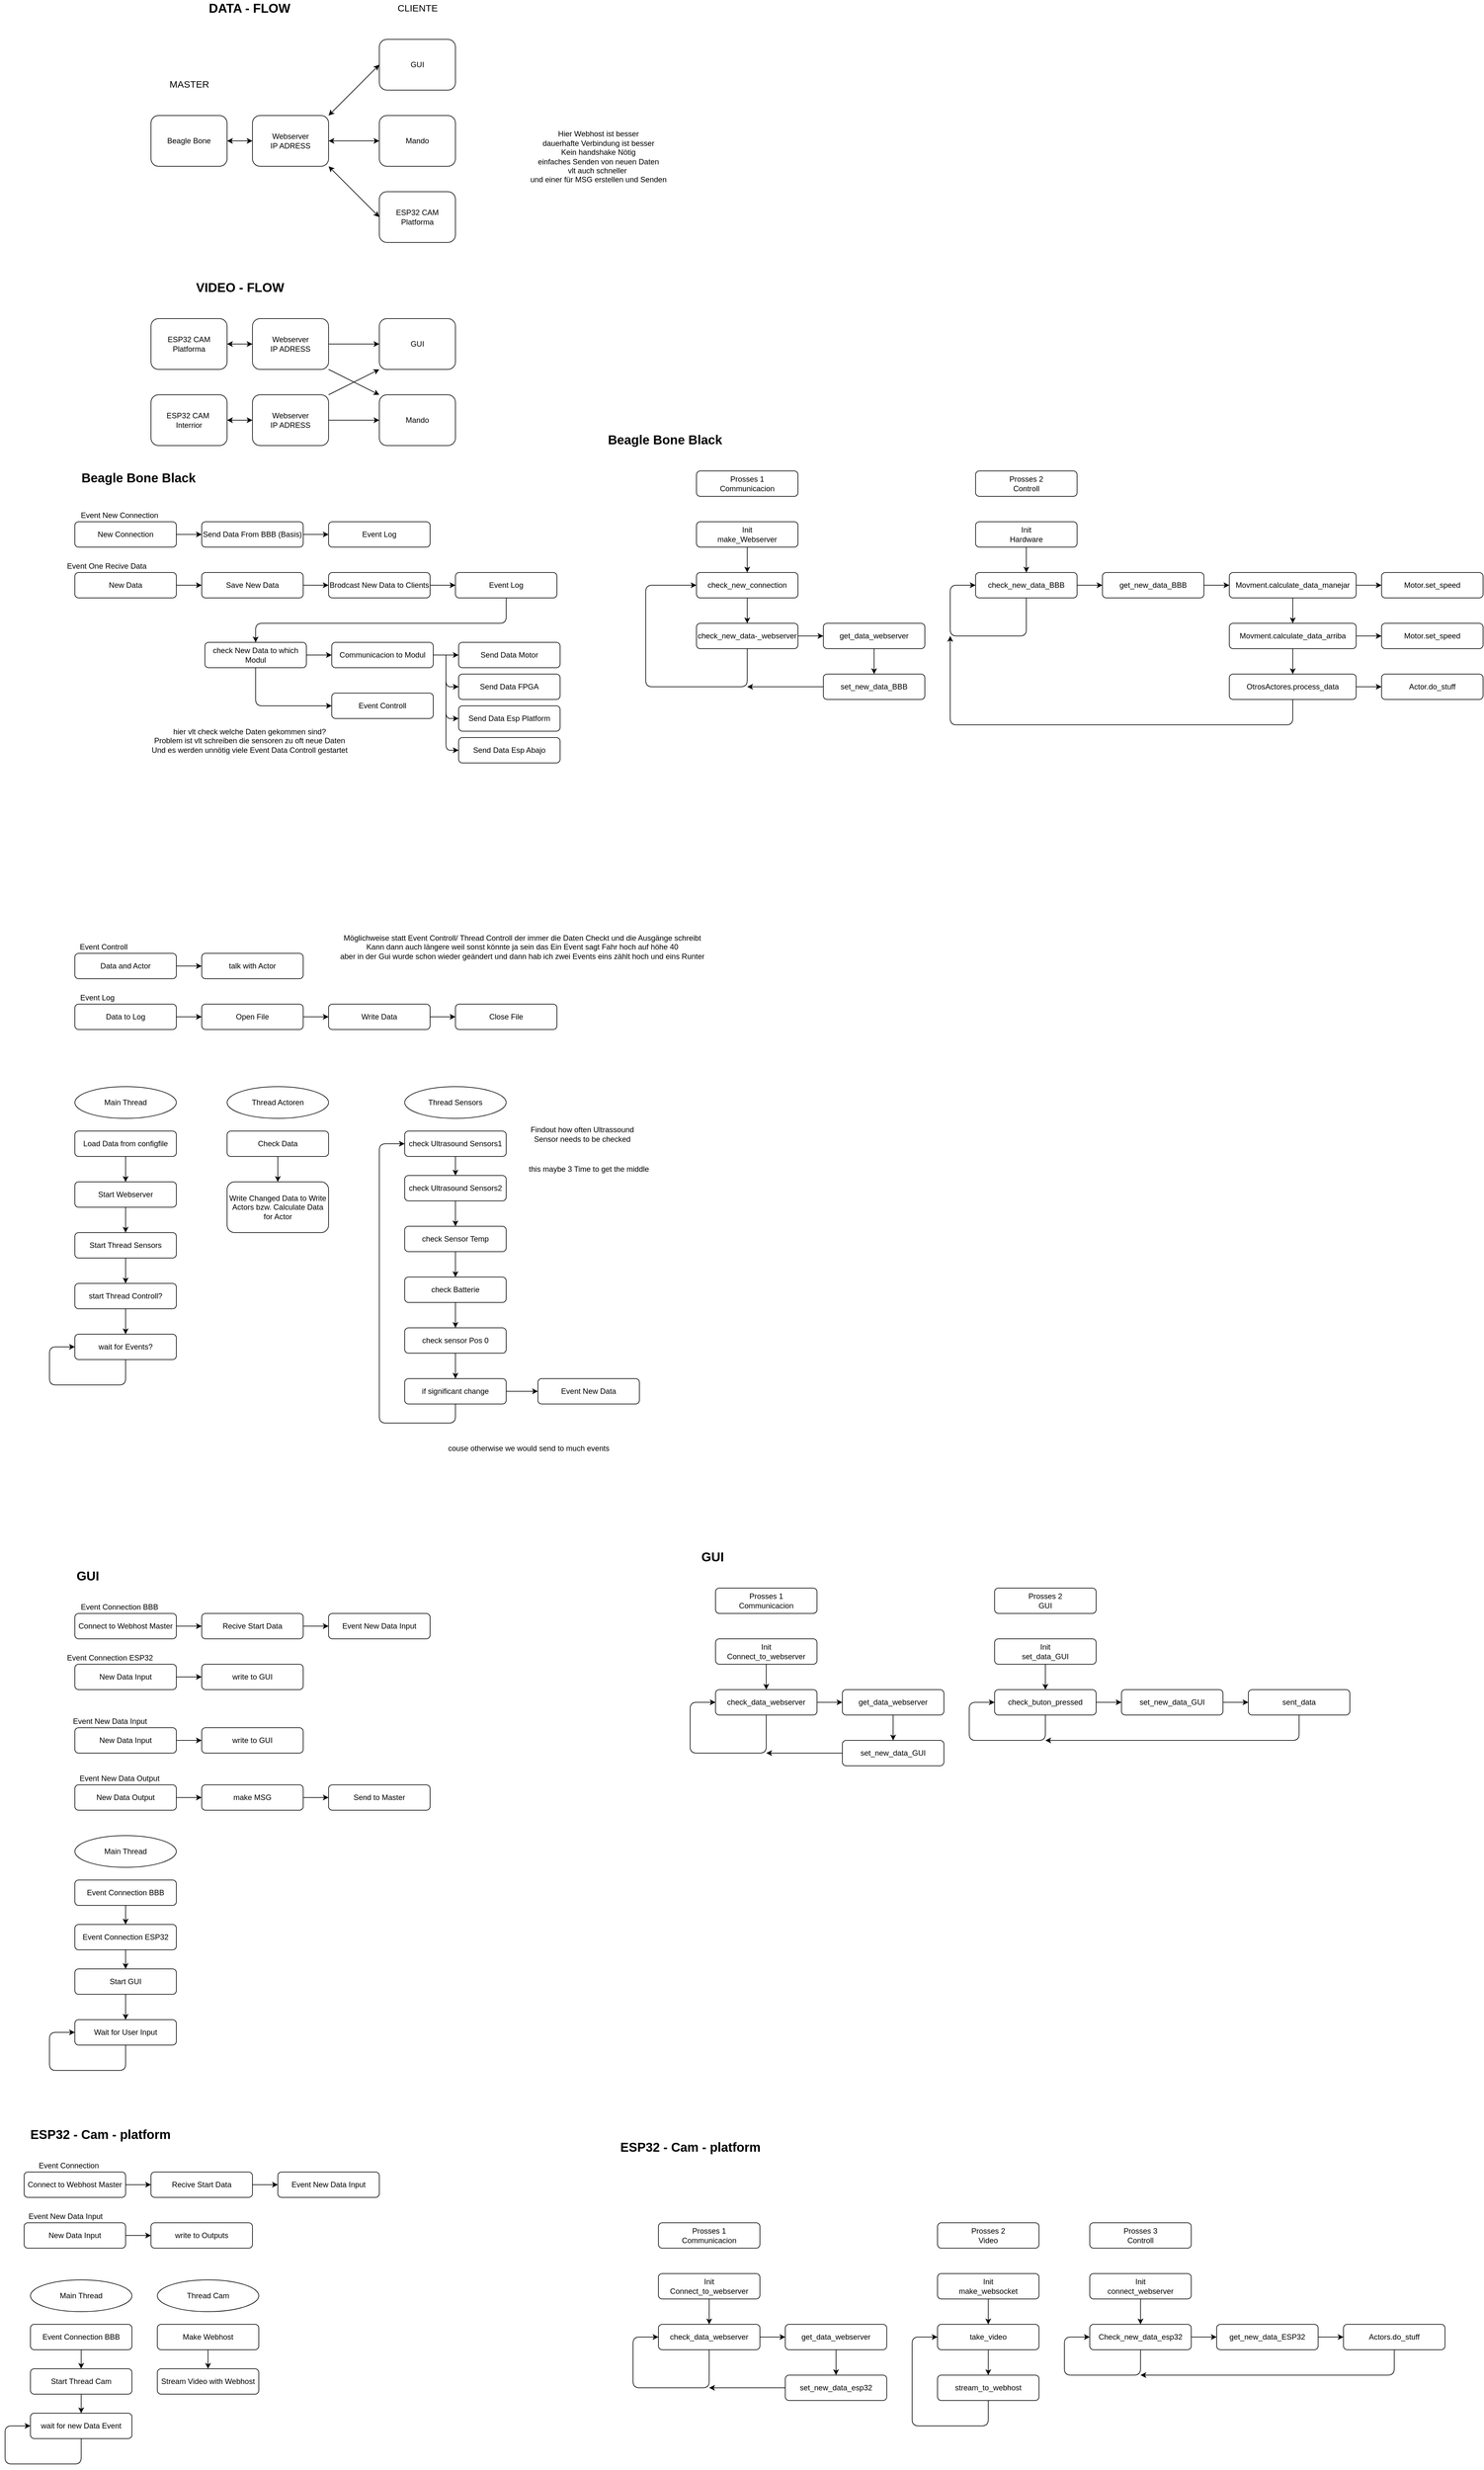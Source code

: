 <mxfile>
    <diagram id="vDkpHy24H6BLEEyWHWST" name="Page-1">
        <mxGraphModel dx="1126" dy="964" grid="1" gridSize="10" guides="1" tooltips="1" connect="1" arrows="1" fold="1" page="1" pageScale="1" pageWidth="850" pageHeight="1100" math="0" shadow="0">
            <root>
                <mxCell id="0"/>
                <mxCell id="1" parent="0"/>
                <mxCell id="81" value="" style="edgeStyle=none;html=1;fontSize=20;startArrow=classic;startFill=1;" parent="1" target="79" edge="1">
                    <mxGeometry relative="1" as="geometry">
                        <mxPoint x="510" y="250" as="sourcePoint"/>
                    </mxGeometry>
                </mxCell>
                <mxCell id="51" value="ESP32 CAM Platforma" style="rounded=1;whiteSpace=wrap;html=1;" parent="1" vertex="1">
                    <mxGeometry x="750" y="330" width="120" height="80" as="geometry"/>
                </mxCell>
                <mxCell id="53" value="GUI" style="rounded=1;whiteSpace=wrap;html=1;" parent="1" vertex="1">
                    <mxGeometry x="750" y="90" width="120" height="80" as="geometry"/>
                </mxCell>
                <mxCell id="55" value="Mando" style="rounded=1;whiteSpace=wrap;html=1;" parent="1" vertex="1">
                    <mxGeometry x="750" y="210" width="120" height="80" as="geometry"/>
                </mxCell>
                <mxCell id="59" value="&lt;font style=&quot;font-size: 15px&quot;&gt;MASTER&lt;/font&gt;" style="text;html=1;align=center;verticalAlign=middle;resizable=0;points=[];autosize=1;strokeColor=none;fillColor=none;" parent="1" vertex="1">
                    <mxGeometry x="410" y="150" width="80" height="20" as="geometry"/>
                </mxCell>
                <mxCell id="60" value="&lt;font style=&quot;font-size: 15px&quot;&gt;CLIENTE&lt;/font&gt;" style="text;html=1;align=center;verticalAlign=middle;resizable=0;points=[];autosize=1;strokeColor=none;fillColor=none;" parent="1" vertex="1">
                    <mxGeometry x="770" y="30" width="80" height="20" as="geometry"/>
                </mxCell>
                <mxCell id="61" value="&lt;font style=&quot;font-size: 20px&quot;&gt;&lt;b&gt;DATA - FLOW&lt;br&gt;&lt;/b&gt;&lt;/font&gt;" style="text;html=1;align=center;verticalAlign=middle;resizable=0;points=[];autosize=1;strokeColor=none;fillColor=none;" parent="1" vertex="1">
                    <mxGeometry x="475" y="30" width="140" height="20" as="geometry"/>
                </mxCell>
                <mxCell id="62" value="" style="endArrow=classic;startArrow=classic;html=1;fontSize=15;entryX=1;entryY=1;entryDx=0;entryDy=0;exitX=0;exitY=0.5;exitDx=0;exitDy=0;" parent="1" source="51" target="79" edge="1">
                    <mxGeometry width="50" height="50" relative="1" as="geometry">
                        <mxPoint x="530" y="430" as="sourcePoint"/>
                        <mxPoint x="580" y="380" as="targetPoint"/>
                    </mxGeometry>
                </mxCell>
                <mxCell id="68" value="GUI" style="rounded=1;whiteSpace=wrap;html=1;" parent="1" vertex="1">
                    <mxGeometry x="750" y="530" width="120" height="80" as="geometry"/>
                </mxCell>
                <mxCell id="69" value="Mando" style="rounded=1;whiteSpace=wrap;html=1;" parent="1" vertex="1">
                    <mxGeometry x="750" y="650" width="120" height="80" as="geometry"/>
                </mxCell>
                <mxCell id="72" value="&lt;font style=&quot;font-size: 20px&quot;&gt;&lt;b&gt;VIDEO - FLOW&lt;br&gt;&lt;/b&gt;&lt;/font&gt;" style="text;html=1;align=center;verticalAlign=middle;resizable=0;points=[];autosize=1;strokeColor=none;fillColor=none;" parent="1" vertex="1">
                    <mxGeometry x="455" y="470" width="150" height="20" as="geometry"/>
                </mxCell>
                <mxCell id="76" value="ESP32 CAM Platforma" style="rounded=1;whiteSpace=wrap;html=1;" parent="1" vertex="1">
                    <mxGeometry x="390" y="530" width="120" height="80" as="geometry"/>
                </mxCell>
                <mxCell id="77" value="ESP32 CAM&amp;nbsp;&lt;br&gt;Interrior" style="rounded=1;whiteSpace=wrap;html=1;" parent="1" vertex="1">
                    <mxGeometry x="390" y="650" width="120" height="80" as="geometry"/>
                </mxCell>
                <mxCell id="78" value="" style="endArrow=classic;startArrow=classic;html=1;fontSize=20;exitX=1;exitY=0.5;exitDx=0;exitDy=0;" parent="1" source="76" edge="1">
                    <mxGeometry width="50" height="50" relative="1" as="geometry">
                        <mxPoint x="560" y="810" as="sourcePoint"/>
                        <mxPoint x="550" y="570" as="targetPoint"/>
                    </mxGeometry>
                </mxCell>
                <mxCell id="79" value="Webserver&lt;br&gt;IP ADRESS" style="rounded=1;whiteSpace=wrap;html=1;" parent="1" vertex="1">
                    <mxGeometry x="550" y="210" width="120" height="80" as="geometry"/>
                </mxCell>
                <mxCell id="82" value="" style="endArrow=classic;startArrow=classic;html=1;fontSize=20;entryX=0;entryY=0.5;entryDx=0;entryDy=0;exitX=1;exitY=0.5;exitDx=0;exitDy=0;" parent="1" source="79" target="55" edge="1">
                    <mxGeometry width="50" height="50" relative="1" as="geometry">
                        <mxPoint x="540" y="430" as="sourcePoint"/>
                        <mxPoint x="590" y="380" as="targetPoint"/>
                    </mxGeometry>
                </mxCell>
                <mxCell id="83" value="" style="endArrow=classic;startArrow=classic;html=1;fontSize=20;entryX=0;entryY=0.5;entryDx=0;entryDy=0;exitX=1;exitY=0;exitDx=0;exitDy=0;" parent="1" source="79" target="53" edge="1">
                    <mxGeometry width="50" height="50" relative="1" as="geometry">
                        <mxPoint x="680" y="260" as="sourcePoint"/>
                        <mxPoint x="760" y="260" as="targetPoint"/>
                    </mxGeometry>
                </mxCell>
                <mxCell id="85" value="Webserver&lt;br&gt;IP ADRESS" style="rounded=1;whiteSpace=wrap;html=1;" parent="1" vertex="1">
                    <mxGeometry x="550" y="530" width="120" height="80" as="geometry"/>
                </mxCell>
                <mxCell id="87" value="Webserver&lt;br&gt;IP ADRESS" style="rounded=1;whiteSpace=wrap;html=1;" parent="1" vertex="1">
                    <mxGeometry x="550" y="650" width="120" height="80" as="geometry"/>
                </mxCell>
                <mxCell id="88" value="" style="endArrow=classic;startArrow=classic;html=1;fontSize=20;exitX=1;exitY=0.5;exitDx=0;exitDy=0;entryX=0;entryY=0.5;entryDx=0;entryDy=0;" parent="1" source="77" target="87" edge="1">
                    <mxGeometry width="50" height="50" relative="1" as="geometry">
                        <mxPoint x="520" y="580" as="sourcePoint"/>
                        <mxPoint x="560" y="580" as="targetPoint"/>
                    </mxGeometry>
                </mxCell>
                <mxCell id="92" value="" style="endArrow=classic;html=1;fontSize=20;entryX=0;entryY=0.5;entryDx=0;entryDy=0;exitX=1;exitY=0.5;exitDx=0;exitDy=0;" parent="1" source="85" target="68" edge="1">
                    <mxGeometry width="50" height="50" relative="1" as="geometry">
                        <mxPoint x="650" y="450" as="sourcePoint"/>
                        <mxPoint x="700" y="400" as="targetPoint"/>
                    </mxGeometry>
                </mxCell>
                <mxCell id="93" value="" style="endArrow=classic;html=1;fontSize=20;entryX=0;entryY=0;entryDx=0;entryDy=0;exitX=1;exitY=1;exitDx=0;exitDy=0;" parent="1" source="85" target="69" edge="1">
                    <mxGeometry width="50" height="50" relative="1" as="geometry">
                        <mxPoint x="680" y="580" as="sourcePoint"/>
                        <mxPoint x="760" y="580" as="targetPoint"/>
                    </mxGeometry>
                </mxCell>
                <mxCell id="94" value="" style="endArrow=classic;html=1;fontSize=20;entryX=0;entryY=1;entryDx=0;entryDy=0;exitX=1;exitY=0;exitDx=0;exitDy=0;" parent="1" source="87" target="68" edge="1">
                    <mxGeometry width="50" height="50" relative="1" as="geometry">
                        <mxPoint x="680" y="620" as="sourcePoint"/>
                        <mxPoint x="760" y="660" as="targetPoint"/>
                    </mxGeometry>
                </mxCell>
                <mxCell id="95" value="" style="endArrow=classic;html=1;fontSize=20;entryX=0;entryY=0.5;entryDx=0;entryDy=0;exitX=1;exitY=0.5;exitDx=0;exitDy=0;" parent="1" source="87" target="69" edge="1">
                    <mxGeometry width="50" height="50" relative="1" as="geometry">
                        <mxPoint x="680" y="660" as="sourcePoint"/>
                        <mxPoint x="760" y="620" as="targetPoint"/>
                    </mxGeometry>
                </mxCell>
                <mxCell id="96" value="Prosses 1&lt;br&gt;Communicacion" style="rounded=1;whiteSpace=wrap;html=1;" parent="1" vertex="1">
                    <mxGeometry x="1250" y="770" width="160" height="40" as="geometry"/>
                </mxCell>
                <mxCell id="97" value="Prosses 2&lt;br&gt;Controll" style="rounded=1;whiteSpace=wrap;html=1;" parent="1" vertex="1">
                    <mxGeometry x="1690" y="770" width="160" height="40" as="geometry"/>
                </mxCell>
                <mxCell id="107" value="" style="edgeStyle=none;html=1;" parent="1" source="99" target="105" edge="1">
                    <mxGeometry relative="1" as="geometry"/>
                </mxCell>
                <mxCell id="99" value="Init&lt;br&gt;make_Webserver" style="rounded=1;whiteSpace=wrap;html=1;" parent="1" vertex="1">
                    <mxGeometry x="1250" y="850" width="160" height="40" as="geometry"/>
                </mxCell>
                <mxCell id="159" value="" style="edgeStyle=none;html=1;" parent="1" source="100" target="158" edge="1">
                    <mxGeometry relative="1" as="geometry"/>
                </mxCell>
                <mxCell id="100" value="check_new_data-_webserver" style="rounded=1;whiteSpace=wrap;html=1;" parent="1" vertex="1">
                    <mxGeometry x="1250" y="1010" width="160" height="40" as="geometry"/>
                </mxCell>
                <mxCell id="157" value="" style="edgeStyle=none;html=1;" parent="1" source="102" edge="1">
                    <mxGeometry relative="1" as="geometry">
                        <mxPoint x="1330" y="1110" as="targetPoint"/>
                    </mxGeometry>
                </mxCell>
                <mxCell id="102" value="set_new_data_BBB" style="rounded=1;whiteSpace=wrap;html=1;" parent="1" vertex="1">
                    <mxGeometry x="1450" y="1090" width="160" height="40" as="geometry"/>
                </mxCell>
                <mxCell id="104" value="&lt;font style=&quot;font-size: 20px&quot;&gt;&lt;b&gt;Beagle Bone Black&lt;br&gt;&lt;/b&gt;&lt;/font&gt;" style="text;html=1;align=center;verticalAlign=middle;resizable=0;points=[];autosize=1;strokeColor=none;fillColor=none;" parent="1" vertex="1">
                    <mxGeometry x="270" y="770" width="200" height="20" as="geometry"/>
                </mxCell>
                <mxCell id="108" value="" style="edgeStyle=none;html=1;" parent="1" source="105" target="100" edge="1">
                    <mxGeometry relative="1" as="geometry"/>
                </mxCell>
                <mxCell id="105" value="check_new_connection" style="rounded=1;whiteSpace=wrap;html=1;" parent="1" vertex="1">
                    <mxGeometry x="1250" y="930" width="160" height="40" as="geometry"/>
                </mxCell>
                <mxCell id="113" value="" style="endArrow=classic;html=1;exitX=0.5;exitY=1;exitDx=0;exitDy=0;entryX=0;entryY=0.5;entryDx=0;entryDy=0;" parent="1" source="100" target="105" edge="1">
                    <mxGeometry width="50" height="50" relative="1" as="geometry">
                        <mxPoint x="1330" y="1130" as="sourcePoint"/>
                        <mxPoint x="1170" y="970" as="targetPoint"/>
                        <Array as="points">
                            <mxPoint x="1330" y="1110"/>
                            <mxPoint x="1240" y="1110"/>
                            <mxPoint x="1170" y="1110"/>
                            <mxPoint x="1170" y="950"/>
                        </Array>
                    </mxGeometry>
                </mxCell>
                <mxCell id="116" value="" style="edgeStyle=none;html=1;" parent="1" source="114" target="115" edge="1">
                    <mxGeometry relative="1" as="geometry"/>
                </mxCell>
                <mxCell id="114" value="Init&lt;br&gt;Hardware" style="rounded=1;whiteSpace=wrap;html=1;" parent="1" vertex="1">
                    <mxGeometry x="1690" y="850" width="160" height="40" as="geometry"/>
                </mxCell>
                <mxCell id="131" value="" style="edgeStyle=none;html=1;" parent="1" source="115" target="130" edge="1">
                    <mxGeometry relative="1" as="geometry"/>
                </mxCell>
                <mxCell id="115" value="check_new_data_BBB" style="rounded=1;whiteSpace=wrap;html=1;" parent="1" vertex="1">
                    <mxGeometry x="1690" y="930" width="160" height="40" as="geometry"/>
                </mxCell>
                <mxCell id="120" value="" style="edgeStyle=none;html=1;" parent="1" source="117" target="119" edge="1">
                    <mxGeometry relative="1" as="geometry"/>
                </mxCell>
                <mxCell id="122" value="" style="edgeStyle=none;html=1;" parent="1" source="117" target="121" edge="1">
                    <mxGeometry relative="1" as="geometry"/>
                </mxCell>
                <mxCell id="117" value="Movment.calculate_data_manejar" style="rounded=1;whiteSpace=wrap;html=1;" parent="1" vertex="1">
                    <mxGeometry x="2090" y="930" width="200" height="40" as="geometry"/>
                </mxCell>
                <mxCell id="119" value="Motor.set_speed" style="rounded=1;whiteSpace=wrap;html=1;" parent="1" vertex="1">
                    <mxGeometry x="2330" y="930" width="160" height="40" as="geometry"/>
                </mxCell>
                <mxCell id="124" value="" style="edgeStyle=none;html=1;" parent="1" source="121" target="123" edge="1">
                    <mxGeometry relative="1" as="geometry"/>
                </mxCell>
                <mxCell id="126" value="" style="edgeStyle=none;html=1;" parent="1" source="121" target="125" edge="1">
                    <mxGeometry relative="1" as="geometry"/>
                </mxCell>
                <mxCell id="121" value="Movment.calculate_data_arriba" style="rounded=1;whiteSpace=wrap;html=1;" parent="1" vertex="1">
                    <mxGeometry x="2090" y="1010" width="200" height="40" as="geometry"/>
                </mxCell>
                <mxCell id="123" value="Motor.set_speed" style="rounded=1;whiteSpace=wrap;html=1;" parent="1" vertex="1">
                    <mxGeometry x="2330" y="1010" width="160" height="40" as="geometry"/>
                </mxCell>
                <mxCell id="128" value="" style="edgeStyle=none;html=1;" parent="1" source="125" target="127" edge="1">
                    <mxGeometry relative="1" as="geometry"/>
                </mxCell>
                <mxCell id="125" value="OtrosActores.process_data" style="rounded=1;whiteSpace=wrap;html=1;" parent="1" vertex="1">
                    <mxGeometry x="2090" y="1090" width="200" height="40" as="geometry"/>
                </mxCell>
                <mxCell id="127" value="Actor.do_stuff" style="rounded=1;whiteSpace=wrap;html=1;" parent="1" vertex="1">
                    <mxGeometry x="2330" y="1090" width="160" height="40" as="geometry"/>
                </mxCell>
                <mxCell id="129" value="" style="endArrow=classic;html=1;exitX=0.5;exitY=1;exitDx=0;exitDy=0;entryX=0;entryY=0.5;entryDx=0;entryDy=0;" parent="1" source="115" target="115" edge="1">
                    <mxGeometry width="50" height="50" relative="1" as="geometry">
                        <mxPoint x="1770" y="1320" as="sourcePoint"/>
                        <mxPoint x="1650" y="870" as="targetPoint"/>
                        <Array as="points">
                            <mxPoint x="1770" y="1030"/>
                            <mxPoint x="1650" y="1030"/>
                            <mxPoint x="1650" y="950"/>
                        </Array>
                    </mxGeometry>
                </mxCell>
                <mxCell id="132" value="" style="edgeStyle=none;html=1;" parent="1" source="130" target="117" edge="1">
                    <mxGeometry relative="1" as="geometry"/>
                </mxCell>
                <mxCell id="130" value="get_new_data_BBB" style="rounded=1;whiteSpace=wrap;html=1;" parent="1" vertex="1">
                    <mxGeometry x="1890" y="930" width="160" height="40" as="geometry"/>
                </mxCell>
                <mxCell id="133" value="&lt;font style=&quot;font-size: 20px&quot;&gt;&lt;b&gt;GUI&lt;br&gt;&lt;/b&gt;&lt;/font&gt;" style="text;html=1;align=center;verticalAlign=middle;resizable=0;points=[];autosize=1;strokeColor=none;fillColor=none;" parent="1" vertex="1">
                    <mxGeometry x="265" y="2500" width="50" height="20" as="geometry"/>
                </mxCell>
                <mxCell id="134" value="Prosses 1&lt;br&gt;Communicacion" style="rounded=1;whiteSpace=wrap;html=1;" parent="1" vertex="1">
                    <mxGeometry x="1280" y="2530" width="160" height="40" as="geometry"/>
                </mxCell>
                <mxCell id="135" value="Prosses 2&lt;br&gt;GUI" style="rounded=1;whiteSpace=wrap;html=1;" parent="1" vertex="1">
                    <mxGeometry x="1720" y="2530" width="160" height="40" as="geometry"/>
                </mxCell>
                <mxCell id="154" value="" style="edgeStyle=none;html=1;" parent="1" source="138" target="139" edge="1">
                    <mxGeometry relative="1" as="geometry"/>
                </mxCell>
                <mxCell id="138" value="Init&lt;br&gt;Connect_to_webserver" style="rounded=1;whiteSpace=wrap;html=1;" parent="1" vertex="1">
                    <mxGeometry x="1280" y="2610" width="160" height="40" as="geometry"/>
                </mxCell>
                <mxCell id="232" value="" style="edgeStyle=none;html=1;" parent="1" source="139" target="151" edge="1">
                    <mxGeometry relative="1" as="geometry"/>
                </mxCell>
                <mxCell id="139" value="check_data_webserver" style="rounded=1;whiteSpace=wrap;html=1;" parent="1" vertex="1">
                    <mxGeometry x="1280" y="2690" width="160" height="40" as="geometry"/>
                </mxCell>
                <mxCell id="141" value="Init&lt;br&gt;set_data_GUI" style="rounded=1;whiteSpace=wrap;html=1;" parent="1" vertex="1">
                    <mxGeometry x="1720" y="2610" width="160" height="40" as="geometry"/>
                </mxCell>
                <mxCell id="145" value="" style="edgeStyle=none;html=1;" parent="1" target="144" edge="1">
                    <mxGeometry relative="1" as="geometry">
                        <mxPoint x="1800" y="2650" as="sourcePoint"/>
                    </mxGeometry>
                </mxCell>
                <mxCell id="234" value="" style="edgeStyle=none;html=1;" parent="1" source="144" target="155" edge="1">
                    <mxGeometry relative="1" as="geometry"/>
                </mxCell>
                <mxCell id="144" value="check_buton_pressed" style="rounded=1;whiteSpace=wrap;html=1;" parent="1" vertex="1">
                    <mxGeometry x="1720" y="2690" width="160" height="40" as="geometry"/>
                </mxCell>
                <mxCell id="146" value="sent_data" style="rounded=1;whiteSpace=wrap;html=1;" parent="1" vertex="1">
                    <mxGeometry x="2120" y="2690" width="160" height="40" as="geometry"/>
                </mxCell>
                <mxCell id="165" value="" style="edgeStyle=none;html=1;" parent="1" source="151" target="162" edge="1">
                    <mxGeometry relative="1" as="geometry"/>
                </mxCell>
                <mxCell id="151" value="get_data_webserver" style="rounded=1;whiteSpace=wrap;html=1;" parent="1" vertex="1">
                    <mxGeometry x="1480" y="2690" width="160" height="40" as="geometry"/>
                </mxCell>
                <mxCell id="156" value="" style="edgeStyle=none;html=1;" parent="1" source="155" target="146" edge="1">
                    <mxGeometry relative="1" as="geometry"/>
                </mxCell>
                <mxCell id="155" value="set_new_data_GUI" style="rounded=1;whiteSpace=wrap;html=1;" parent="1" vertex="1">
                    <mxGeometry x="1920" y="2690" width="160" height="40" as="geometry"/>
                </mxCell>
                <mxCell id="160" value="" style="edgeStyle=none;html=1;" parent="1" source="158" target="102" edge="1">
                    <mxGeometry relative="1" as="geometry"/>
                </mxCell>
                <mxCell id="158" value="get_data_webserver" style="rounded=1;whiteSpace=wrap;html=1;" parent="1" vertex="1">
                    <mxGeometry x="1450" y="1010" width="160" height="40" as="geometry"/>
                </mxCell>
                <mxCell id="163" value="" style="edgeStyle=none;html=1;" parent="1" source="162" edge="1">
                    <mxGeometry relative="1" as="geometry">
                        <mxPoint x="1360" y="2790" as="targetPoint"/>
                    </mxGeometry>
                </mxCell>
                <mxCell id="162" value="set_new_data_GUI" style="rounded=1;whiteSpace=wrap;html=1;" parent="1" vertex="1">
                    <mxGeometry x="1480" y="2770" width="160" height="40" as="geometry"/>
                </mxCell>
                <mxCell id="164" value="" style="endArrow=classic;html=1;exitX=0.5;exitY=1;exitDx=0;exitDy=0;entryX=0;entryY=0.5;entryDx=0;entryDy=0;" parent="1" source="139" target="139" edge="1">
                    <mxGeometry width="50" height="50" relative="1" as="geometry">
                        <mxPoint x="1360" y="2810" as="sourcePoint"/>
                        <mxPoint x="1240" y="2690" as="targetPoint"/>
                        <Array as="points">
                            <mxPoint x="1360" y="2790"/>
                            <mxPoint x="1240" y="2790"/>
                            <mxPoint x="1240" y="2710"/>
                        </Array>
                    </mxGeometry>
                </mxCell>
                <mxCell id="166" value="" style="endArrow=classic;html=1;exitX=0.5;exitY=1;exitDx=0;exitDy=0;entryX=0;entryY=0.5;entryDx=0;entryDy=0;" parent="1" target="144" edge="1">
                    <mxGeometry width="50" height="50" relative="1" as="geometry">
                        <mxPoint x="1800" y="2730" as="sourcePoint"/>
                        <mxPoint x="1720" y="2630" as="targetPoint"/>
                        <Array as="points">
                            <mxPoint x="1800" y="2770"/>
                            <mxPoint x="1680" y="2770"/>
                            <mxPoint x="1680" y="2710"/>
                        </Array>
                    </mxGeometry>
                </mxCell>
                <mxCell id="167" value="&lt;font style=&quot;font-size: 20px&quot;&gt;&lt;b&gt;ESP32 - Cam - platform&lt;br&gt;&lt;/b&gt;&lt;/font&gt;" style="text;html=1;align=center;verticalAlign=middle;resizable=0;points=[];autosize=1;strokeColor=none;fillColor=none;" parent="1" vertex="1">
                    <mxGeometry x="190" y="3380" width="240" height="20" as="geometry"/>
                </mxCell>
                <mxCell id="168" value="Prosses 1&lt;br&gt;Communicacion" style="rounded=1;whiteSpace=wrap;html=1;" parent="1" vertex="1">
                    <mxGeometry x="1190" y="3530" width="160" height="40" as="geometry"/>
                </mxCell>
                <mxCell id="169" value="Prosses 3&lt;br&gt;Controll" style="rounded=1;whiteSpace=wrap;html=1;" parent="1" vertex="1">
                    <mxGeometry x="1870" y="3530" width="160" height="40" as="geometry"/>
                </mxCell>
                <mxCell id="170" value="" style="edgeStyle=none;html=1;" parent="1" source="171" target="173" edge="1">
                    <mxGeometry relative="1" as="geometry"/>
                </mxCell>
                <mxCell id="171" value="Init&lt;br&gt;make_websocket" style="rounded=1;whiteSpace=wrap;html=1;" parent="1" vertex="1">
                    <mxGeometry x="1630" y="3610" width="160" height="40" as="geometry"/>
                </mxCell>
                <mxCell id="190" value="" style="edgeStyle=none;html=1;" parent="1" source="173" target="183" edge="1">
                    <mxGeometry relative="1" as="geometry"/>
                </mxCell>
                <mxCell id="173" value="take_video" style="rounded=1;whiteSpace=wrap;html=1;" parent="1" vertex="1">
                    <mxGeometry x="1630" y="3690" width="160" height="40" as="geometry"/>
                </mxCell>
                <mxCell id="174" value="Init&lt;br&gt;connect_webserver" style="rounded=1;whiteSpace=wrap;html=1;" parent="1" vertex="1">
                    <mxGeometry x="1870" y="3610" width="160" height="40" as="geometry"/>
                </mxCell>
                <mxCell id="175" value="" style="edgeStyle=none;html=1;" parent="1" target="177" edge="1">
                    <mxGeometry relative="1" as="geometry">
                        <mxPoint x="1950" y="3650" as="sourcePoint"/>
                    </mxGeometry>
                </mxCell>
                <mxCell id="235" value="" style="edgeStyle=none;html=1;" parent="1" source="177" target="182" edge="1">
                    <mxGeometry relative="1" as="geometry"/>
                </mxCell>
                <mxCell id="177" value="Check_new_data_esp32" style="rounded=1;whiteSpace=wrap;html=1;" parent="1" vertex="1">
                    <mxGeometry x="1870" y="3690" width="160" height="40" as="geometry"/>
                </mxCell>
                <mxCell id="178" value="Actors.do_stuff" style="rounded=1;whiteSpace=wrap;html=1;" parent="1" vertex="1">
                    <mxGeometry x="2270" y="3690" width="160" height="40" as="geometry"/>
                </mxCell>
                <mxCell id="181" value="" style="edgeStyle=none;html=1;" parent="1" source="182" edge="1">
                    <mxGeometry relative="1" as="geometry">
                        <mxPoint x="2270" y="3710" as="targetPoint"/>
                    </mxGeometry>
                </mxCell>
                <mxCell id="182" value="get_new_data_ESP32" style="rounded=1;whiteSpace=wrap;html=1;" parent="1" vertex="1">
                    <mxGeometry x="2070" y="3690" width="160" height="40" as="geometry"/>
                </mxCell>
                <mxCell id="183" value="stream_to_webhost" style="rounded=1;whiteSpace=wrap;html=1;" parent="1" vertex="1">
                    <mxGeometry x="1630" y="3770" width="160" height="40" as="geometry"/>
                </mxCell>
                <mxCell id="186" value="" style="endArrow=classic;html=1;exitX=0.5;exitY=1;exitDx=0;exitDy=0;entryX=0;entryY=0.5;entryDx=0;entryDy=0;" parent="1" source="183" target="173" edge="1">
                    <mxGeometry width="50" height="50" relative="1" as="geometry">
                        <mxPoint x="1600" y="3910" as="sourcePoint"/>
                        <mxPoint x="1590" y="3690" as="targetPoint"/>
                        <Array as="points">
                            <mxPoint x="1710" y="3850"/>
                            <mxPoint x="1590" y="3850"/>
                            <mxPoint x="1590" y="3710"/>
                        </Array>
                    </mxGeometry>
                </mxCell>
                <mxCell id="187" value="" style="endArrow=classic;html=1;exitX=0.5;exitY=1;exitDx=0;exitDy=0;entryX=0;entryY=0.5;entryDx=0;entryDy=0;" parent="1" target="177" edge="1">
                    <mxGeometry width="50" height="50" relative="1" as="geometry">
                        <mxPoint x="1950" y="3730" as="sourcePoint"/>
                        <mxPoint x="1870" y="3630" as="targetPoint"/>
                        <Array as="points">
                            <mxPoint x="1950" y="3770"/>
                            <mxPoint x="1830" y="3770"/>
                            <mxPoint x="1830" y="3710"/>
                        </Array>
                    </mxGeometry>
                </mxCell>
                <mxCell id="212" value="Prosses 2&lt;br&gt;Video" style="rounded=1;whiteSpace=wrap;html=1;" parent="1" vertex="1">
                    <mxGeometry x="1630" y="3530" width="160" height="40" as="geometry"/>
                </mxCell>
                <mxCell id="213" value="" style="edgeStyle=none;html=1;" parent="1" source="214" target="217" edge="1">
                    <mxGeometry relative="1" as="geometry"/>
                </mxCell>
                <mxCell id="214" value="Init&lt;br&gt;Connect_to_webserver" style="rounded=1;whiteSpace=wrap;html=1;" parent="1" vertex="1">
                    <mxGeometry x="1190" y="3610" width="160" height="40" as="geometry"/>
                </mxCell>
                <mxCell id="215" value="" style="edgeStyle=none;html=1;" parent="1" source="217" target="219" edge="1">
                    <mxGeometry relative="1" as="geometry">
                        <Array as="points">
                            <mxPoint x="1370" y="3710"/>
                        </Array>
                    </mxGeometry>
                </mxCell>
                <mxCell id="217" value="check_data_webserver" style="rounded=1;whiteSpace=wrap;html=1;" parent="1" vertex="1">
                    <mxGeometry x="1190" y="3690" width="160" height="40" as="geometry"/>
                </mxCell>
                <mxCell id="218" value="" style="edgeStyle=none;html=1;" parent="1" source="219" target="222" edge="1">
                    <mxGeometry relative="1" as="geometry"/>
                </mxCell>
                <mxCell id="219" value="get_data_webserver" style="rounded=1;whiteSpace=wrap;html=1;" parent="1" vertex="1">
                    <mxGeometry x="1390" y="3690" width="160" height="40" as="geometry"/>
                </mxCell>
                <mxCell id="221" value="" style="edgeStyle=none;html=1;" parent="1" source="222" edge="1">
                    <mxGeometry relative="1" as="geometry">
                        <mxPoint x="1270" y="3790" as="targetPoint"/>
                    </mxGeometry>
                </mxCell>
                <mxCell id="222" value="set_new_data_esp32" style="rounded=1;whiteSpace=wrap;html=1;" parent="1" vertex="1">
                    <mxGeometry x="1390" y="3770" width="160" height="40" as="geometry"/>
                </mxCell>
                <mxCell id="223" value="" style="endArrow=classic;html=1;exitX=0.5;exitY=1;exitDx=0;exitDy=0;entryX=0;entryY=0.5;entryDx=0;entryDy=0;" parent="1" source="217" target="217" edge="1">
                    <mxGeometry width="50" height="50" relative="1" as="geometry">
                        <mxPoint x="1270" y="3810" as="sourcePoint"/>
                        <mxPoint x="1150" y="3690" as="targetPoint"/>
                        <Array as="points">
                            <mxPoint x="1270" y="3790"/>
                            <mxPoint x="1150" y="3790"/>
                            <mxPoint x="1150" y="3710"/>
                        </Array>
                    </mxGeometry>
                </mxCell>
                <mxCell id="225" value="" style="endArrow=classic;html=1;exitX=0.5;exitY=1;exitDx=0;exitDy=0;" parent="1" source="125" edge="1">
                    <mxGeometry width="50" height="50" relative="1" as="geometry">
                        <mxPoint x="2170" y="1170" as="sourcePoint"/>
                        <mxPoint x="1650" y="1030" as="targetPoint"/>
                        <Array as="points">
                            <mxPoint x="2190" y="1170"/>
                            <mxPoint x="1960" y="1170"/>
                            <mxPoint x="1650" y="1170"/>
                        </Array>
                    </mxGeometry>
                </mxCell>
                <mxCell id="226" value="" style="endArrow=classic;html=1;exitX=0.5;exitY=1;exitDx=0;exitDy=0;" parent="1" source="178" edge="1">
                    <mxGeometry width="50" height="50" relative="1" as="geometry">
                        <mxPoint x="2080" y="3870" as="sourcePoint"/>
                        <mxPoint x="1950" y="3770" as="targetPoint"/>
                        <Array as="points">
                            <mxPoint x="2350" y="3770"/>
                        </Array>
                    </mxGeometry>
                </mxCell>
                <mxCell id="228" value="" style="endArrow=classic;html=1;exitX=0.5;exitY=1;exitDx=0;exitDy=0;" parent="1" source="146" edge="1">
                    <mxGeometry width="50" height="50" relative="1" as="geometry">
                        <mxPoint x="2170" y="2850" as="sourcePoint"/>
                        <mxPoint x="1800" y="2770" as="targetPoint"/>
                        <Array as="points">
                            <mxPoint x="2200" y="2770"/>
                        </Array>
                    </mxGeometry>
                </mxCell>
                <mxCell id="229" value="Beagle Bone" style="rounded=1;whiteSpace=wrap;html=1;" parent="1" vertex="1">
                    <mxGeometry x="390" y="210" width="120" height="80" as="geometry"/>
                </mxCell>
                <mxCell id="239" value="" style="edgeStyle=none;html=1;" parent="1" source="236" target="238" edge="1">
                    <mxGeometry relative="1" as="geometry"/>
                </mxCell>
                <mxCell id="236" value="New Connection" style="rounded=1;whiteSpace=wrap;html=1;" parent="1" vertex="1">
                    <mxGeometry x="270" y="850" width="160" height="40" as="geometry"/>
                </mxCell>
                <mxCell id="237" value="Event New Connection" style="text;html=1;align=center;verticalAlign=middle;resizable=0;points=[];autosize=1;strokeColor=none;fillColor=none;" parent="1" vertex="1">
                    <mxGeometry x="270" y="830" width="140" height="20" as="geometry"/>
                </mxCell>
                <mxCell id="256" value="" style="edgeStyle=none;html=1;" parent="1" source="238" target="255" edge="1">
                    <mxGeometry relative="1" as="geometry"/>
                </mxCell>
                <mxCell id="238" value="Send Data From BBB (Basis)" style="rounded=1;whiteSpace=wrap;html=1;" parent="1" vertex="1">
                    <mxGeometry x="470" y="850" width="160" height="40" as="geometry"/>
                </mxCell>
                <mxCell id="244" value="" style="edgeStyle=none;html=1;" parent="1" source="240" target="242" edge="1">
                    <mxGeometry relative="1" as="geometry"/>
                </mxCell>
                <mxCell id="240" value="New Data" style="rounded=1;whiteSpace=wrap;html=1;" parent="1" vertex="1">
                    <mxGeometry x="270" y="930" width="160" height="40" as="geometry"/>
                </mxCell>
                <mxCell id="241" value="Event One Recive Data" style="text;html=1;align=center;verticalAlign=middle;resizable=0;points=[];autosize=1;strokeColor=none;fillColor=none;" parent="1" vertex="1">
                    <mxGeometry x="250" y="910" width="140" height="20" as="geometry"/>
                </mxCell>
                <mxCell id="245" value="" style="edgeStyle=none;html=1;" parent="1" source="242" target="243" edge="1">
                    <mxGeometry relative="1" as="geometry"/>
                </mxCell>
                <mxCell id="242" value="Save New Data" style="rounded=1;whiteSpace=wrap;html=1;" parent="1" vertex="1">
                    <mxGeometry x="470" y="930" width="160" height="40" as="geometry"/>
                </mxCell>
                <mxCell id="257" value="" style="edgeStyle=none;html=1;" parent="1" source="243" target="254" edge="1">
                    <mxGeometry relative="1" as="geometry"/>
                </mxCell>
                <mxCell id="243" value="Brodcast New Data to Clients" style="rounded=1;whiteSpace=wrap;html=1;" parent="1" vertex="1">
                    <mxGeometry x="670" y="930" width="160" height="40" as="geometry"/>
                </mxCell>
                <mxCell id="251" value="" style="edgeStyle=none;html=1;" parent="1" source="246" target="248" edge="1">
                    <mxGeometry relative="1" as="geometry"/>
                </mxCell>
                <mxCell id="246" value="Data to Log" style="rounded=1;whiteSpace=wrap;html=1;" parent="1" vertex="1">
                    <mxGeometry x="270" y="1610" width="160" height="40" as="geometry"/>
                </mxCell>
                <mxCell id="247" value="Event Log" style="text;html=1;align=center;verticalAlign=middle;resizable=0;points=[];autosize=1;strokeColor=none;fillColor=none;" parent="1" vertex="1">
                    <mxGeometry x="270" y="1590" width="70" height="20" as="geometry"/>
                </mxCell>
                <mxCell id="252" value="" style="edgeStyle=none;html=1;" parent="1" source="248" target="249" edge="1">
                    <mxGeometry relative="1" as="geometry"/>
                </mxCell>
                <mxCell id="248" value="Open File" style="rounded=1;whiteSpace=wrap;html=1;" parent="1" vertex="1">
                    <mxGeometry x="470" y="1610" width="160" height="40" as="geometry"/>
                </mxCell>
                <mxCell id="253" value="" style="edgeStyle=none;html=1;" parent="1" source="249" target="250" edge="1">
                    <mxGeometry relative="1" as="geometry"/>
                </mxCell>
                <mxCell id="249" value="Write Data" style="rounded=1;whiteSpace=wrap;html=1;" parent="1" vertex="1">
                    <mxGeometry x="670" y="1610" width="160" height="40" as="geometry"/>
                </mxCell>
                <mxCell id="250" value="Close File" style="rounded=1;whiteSpace=wrap;html=1;" parent="1" vertex="1">
                    <mxGeometry x="870" y="1610" width="160" height="40" as="geometry"/>
                </mxCell>
                <mxCell id="254" value="Event Log" style="rounded=1;whiteSpace=wrap;html=1;" parent="1" vertex="1">
                    <mxGeometry x="870" y="930" width="160" height="40" as="geometry"/>
                </mxCell>
                <mxCell id="255" value="Event Log" style="rounded=1;whiteSpace=wrap;html=1;" parent="1" vertex="1">
                    <mxGeometry x="670" y="850" width="160" height="40" as="geometry"/>
                </mxCell>
                <mxCell id="283" value="" style="edgeStyle=none;html=1;" parent="1" source="259" target="260" edge="1">
                    <mxGeometry relative="1" as="geometry"/>
                </mxCell>
                <mxCell id="259" value="Load Data from configfile" style="rounded=1;whiteSpace=wrap;html=1;" parent="1" vertex="1">
                    <mxGeometry x="270" y="1810" width="160" height="40" as="geometry"/>
                </mxCell>
                <mxCell id="329" value="" style="edgeStyle=none;html=1;" parent="1" source="260" target="328" edge="1">
                    <mxGeometry relative="1" as="geometry"/>
                </mxCell>
                <mxCell id="260" value="Start Webserver" style="rounded=1;whiteSpace=wrap;html=1;" parent="1" vertex="1">
                    <mxGeometry x="270" y="1890" width="160" height="40" as="geometry"/>
                </mxCell>
                <mxCell id="285" value="" style="edgeStyle=none;html=1;" parent="1" source="261" target="277" edge="1">
                    <mxGeometry relative="1" as="geometry"/>
                </mxCell>
                <mxCell id="261" value="check Sensor Temp" style="rounded=1;whiteSpace=wrap;html=1;" parent="1" vertex="1">
                    <mxGeometry x="790" y="1960" width="160" height="40" as="geometry"/>
                </mxCell>
                <mxCell id="271" value="" style="edgeStyle=none;html=1;" parent="1" source="262" target="265" edge="1">
                    <mxGeometry relative="1" as="geometry"/>
                </mxCell>
                <mxCell id="262" value="check Ultrasound Sensors1" style="rounded=1;whiteSpace=wrap;html=1;" parent="1" vertex="1">
                    <mxGeometry x="790" y="1810" width="160" height="40" as="geometry"/>
                </mxCell>
                <mxCell id="264" value="Thread Sensors" style="ellipse;whiteSpace=wrap;html=1;" parent="1" vertex="1">
                    <mxGeometry x="790" y="1740" width="160" height="50" as="geometry"/>
                </mxCell>
                <mxCell id="290" value="" style="edgeStyle=none;html=1;" parent="1" source="265" target="261" edge="1">
                    <mxGeometry relative="1" as="geometry"/>
                </mxCell>
                <mxCell id="265" value="check Ultrasound Sensors2" style="rounded=1;whiteSpace=wrap;html=1;" parent="1" vertex="1">
                    <mxGeometry x="790" y="1880" width="160" height="40" as="geometry"/>
                </mxCell>
                <mxCell id="270" value="" style="edgeStyle=none;html=1;" parent="1" source="266" target="268" edge="1">
                    <mxGeometry relative="1" as="geometry"/>
                </mxCell>
                <mxCell id="266" value="if significant change" style="rounded=1;whiteSpace=wrap;html=1;" parent="1" vertex="1">
                    <mxGeometry x="790" y="2200" width="160" height="40" as="geometry"/>
                </mxCell>
                <mxCell id="268" value="Event New Data" style="rounded=1;whiteSpace=wrap;html=1;" parent="1" vertex="1">
                    <mxGeometry x="1000" y="2200" width="160" height="40" as="geometry"/>
                </mxCell>
                <mxCell id="273" value="this maybe 3 Time to get the middle" style="text;html=1;align=center;verticalAlign=middle;resizable=0;points=[];autosize=1;strokeColor=none;fillColor=none;" parent="1" vertex="1">
                    <mxGeometry x="980" y="1860" width="200" height="20" as="geometry"/>
                </mxCell>
                <mxCell id="274" value="couse otherwise we would send to much events" style="text;html=1;align=center;verticalAlign=middle;resizable=0;points=[];autosize=1;strokeColor=none;fillColor=none;" parent="1" vertex="1">
                    <mxGeometry x="850" y="2300" width="270" height="20" as="geometry"/>
                </mxCell>
                <mxCell id="275" value="Findout how often Ultrassound Sensor needs to be checked" style="text;html=1;strokeColor=none;fillColor=none;align=center;verticalAlign=middle;whiteSpace=wrap;rounded=0;" parent="1" vertex="1">
                    <mxGeometry x="980" y="1800" width="180" height="30" as="geometry"/>
                </mxCell>
                <mxCell id="288" value="" style="edgeStyle=none;html=1;" parent="1" source="277" target="279" edge="1">
                    <mxGeometry relative="1" as="geometry"/>
                </mxCell>
                <mxCell id="277" value="check Batterie" style="rounded=1;whiteSpace=wrap;html=1;" parent="1" vertex="1">
                    <mxGeometry x="790" y="2040" width="160" height="40" as="geometry"/>
                </mxCell>
                <mxCell id="289" value="" style="edgeStyle=none;html=1;" parent="1" source="279" target="266" edge="1">
                    <mxGeometry relative="1" as="geometry"/>
                </mxCell>
                <mxCell id="279" value="check sensor Pos 0" style="rounded=1;whiteSpace=wrap;html=1;" parent="1" vertex="1">
                    <mxGeometry x="790" y="2120" width="160" height="40" as="geometry"/>
                </mxCell>
                <mxCell id="280" value="Main Thread" style="ellipse;whiteSpace=wrap;html=1;" parent="1" vertex="1">
                    <mxGeometry x="270" y="1740" width="160" height="50" as="geometry"/>
                </mxCell>
                <mxCell id="287" value="" style="endArrow=classic;html=1;exitX=0.5;exitY=1;exitDx=0;exitDy=0;entryX=0;entryY=0.5;entryDx=0;entryDy=0;" parent="1" source="266" target="262" edge="1">
                    <mxGeometry width="50" height="50" relative="1" as="geometry">
                        <mxPoint x="890" y="2130" as="sourcePoint"/>
                        <mxPoint x="790" y="1830" as="targetPoint"/>
                        <Array as="points">
                            <mxPoint x="870" y="2270"/>
                            <mxPoint x="750" y="2270"/>
                            <mxPoint x="750" y="2050"/>
                            <mxPoint x="750" y="1830"/>
                        </Array>
                    </mxGeometry>
                </mxCell>
                <mxCell id="291" value="&lt;font style=&quot;font-size: 20px&quot;&gt;&lt;b&gt;ESP32 - Cam - platform&lt;br&gt;&lt;/b&gt;&lt;/font&gt;" style="text;html=1;align=center;verticalAlign=middle;resizable=0;points=[];autosize=1;strokeColor=none;fillColor=none;" parent="1" vertex="1">
                    <mxGeometry x="1120" y="3400" width="240" height="20" as="geometry"/>
                </mxCell>
                <mxCell id="292" value="&lt;font style=&quot;font-size: 20px&quot;&gt;&lt;b&gt;GUI&lt;br&gt;&lt;/b&gt;&lt;/font&gt;" style="text;html=1;align=center;verticalAlign=middle;resizable=0;points=[];autosize=1;strokeColor=none;fillColor=none;" parent="1" vertex="1">
                    <mxGeometry x="1250" y="2470" width="50" height="20" as="geometry"/>
                </mxCell>
                <mxCell id="293" value="&lt;font style=&quot;font-size: 20px&quot;&gt;&lt;b&gt;Beagle Bone Black&lt;br&gt;&lt;/b&gt;&lt;/font&gt;" style="text;html=1;align=center;verticalAlign=middle;resizable=0;points=[];autosize=1;strokeColor=none;fillColor=none;" parent="1" vertex="1">
                    <mxGeometry x="1100" y="710" width="200" height="20" as="geometry"/>
                </mxCell>
                <mxCell id="303" value="" style="edgeStyle=none;html=1;" parent="1" source="300" edge="1">
                    <mxGeometry relative="1" as="geometry">
                        <mxPoint x="675.0" y="1060" as="targetPoint"/>
                    </mxGeometry>
                </mxCell>
                <mxCell id="312" value="" style="edgeStyle=none;html=1;entryX=0;entryY=0.5;entryDx=0;entryDy=0;" parent="1" source="300" target="309" edge="1">
                    <mxGeometry relative="1" as="geometry">
                        <Array as="points">
                            <mxPoint x="555" y="1140"/>
                        </Array>
                    </mxGeometry>
                </mxCell>
                <mxCell id="300" value="check New Data to which Modul" style="rounded=1;whiteSpace=wrap;html=1;" parent="1" vertex="1">
                    <mxGeometry x="475" y="1040" width="160" height="40" as="geometry"/>
                </mxCell>
                <mxCell id="307" value="Communicacion to Modul" style="rounded=1;whiteSpace=wrap;html=1;" parent="1" vertex="1">
                    <mxGeometry x="675" y="1040" width="160" height="40" as="geometry"/>
                </mxCell>
                <mxCell id="309" value="Event Controll" style="rounded=1;whiteSpace=wrap;html=1;" parent="1" vertex="1">
                    <mxGeometry x="675" y="1120" width="160" height="40" as="geometry"/>
                </mxCell>
                <mxCell id="320" value="Event Controll" style="text;html=1;align=center;verticalAlign=middle;resizable=0;points=[];autosize=1;strokeColor=none;fillColor=none;" parent="1" vertex="1">
                    <mxGeometry x="270" y="1510" width="90" height="20" as="geometry"/>
                </mxCell>
                <mxCell id="321" value="" style="edgeStyle=none;html=1;" parent="1" source="322" edge="1">
                    <mxGeometry relative="1" as="geometry">
                        <mxPoint x="470" y="1550" as="targetPoint"/>
                    </mxGeometry>
                </mxCell>
                <mxCell id="322" value="Data and Actor" style="rounded=1;whiteSpace=wrap;html=1;" parent="1" vertex="1">
                    <mxGeometry x="270" y="1530" width="160" height="40" as="geometry"/>
                </mxCell>
                <mxCell id="323" value="talk with Actor" style="rounded=1;whiteSpace=wrap;html=1;" parent="1" vertex="1">
                    <mxGeometry x="470" y="1530" width="160" height="40" as="geometry"/>
                </mxCell>
                <mxCell id="327" value="Möglichweise statt Event Controll/ Thread Controll der immer die Daten Checkt und die Ausgänge schreibt&lt;br&gt;Kann dann auch längere weil sonst könnte ja sein das Ein Event sagt Fahr hoch auf höhe 40&lt;br&gt;aber in der Gui wurde schon wieder geändert und dann hab ich zwei Events eins zählt hoch und eins Runter" style="text;html=1;align=center;verticalAlign=middle;resizable=0;points=[];autosize=1;strokeColor=none;fillColor=none;" parent="1" vertex="1">
                    <mxGeometry x="680" y="1495" width="590" height="50" as="geometry"/>
                </mxCell>
                <mxCell id="339" value="" style="edgeStyle=none;html=1;" parent="1" source="328" target="338" edge="1">
                    <mxGeometry relative="1" as="geometry"/>
                </mxCell>
                <mxCell id="328" value="Start Thread Sensors" style="rounded=1;whiteSpace=wrap;html=1;" parent="1" vertex="1">
                    <mxGeometry x="270" y="1970" width="160" height="40" as="geometry"/>
                </mxCell>
                <mxCell id="330" value="hier vlt check welche Daten gekommen sind?&lt;br&gt;Problem ist vlt schreiben die sensoren zu oft neue Daten&lt;br&gt;Und es werden unnötig viele Event Data Controll gestartet" style="text;html=1;align=center;verticalAlign=middle;resizable=0;points=[];autosize=1;strokeColor=none;fillColor=none;" parent="1" vertex="1">
                    <mxGeometry x="385" y="1170" width="320" height="50" as="geometry"/>
                </mxCell>
                <mxCell id="332" value="" style="edgeStyle=none;html=1;" parent="1" source="333" target="335" edge="1">
                    <mxGeometry relative="1" as="geometry"/>
                </mxCell>
                <mxCell id="333" value="Check Data" style="rounded=1;whiteSpace=wrap;html=1;" parent="1" vertex="1">
                    <mxGeometry x="510" y="1810" width="160" height="40" as="geometry"/>
                </mxCell>
                <mxCell id="335" value="Write Changed Data to Write Actors bzw. Calculate Data for Actor" style="rounded=1;whiteSpace=wrap;html=1;" parent="1" vertex="1">
                    <mxGeometry x="510" y="1890" width="160" height="80" as="geometry"/>
                </mxCell>
                <mxCell id="336" value="Thread Actoren" style="ellipse;whiteSpace=wrap;html=1;" parent="1" vertex="1">
                    <mxGeometry x="510" y="1740" width="160" height="50" as="geometry"/>
                </mxCell>
                <mxCell id="373" value="" style="edgeStyle=none;html=1;" parent="1" source="338" target="372" edge="1">
                    <mxGeometry relative="1" as="geometry"/>
                </mxCell>
                <mxCell id="338" value="start Thread Controll?" style="rounded=1;whiteSpace=wrap;html=1;" parent="1" vertex="1">
                    <mxGeometry x="270" y="2050" width="160" height="40" as="geometry"/>
                </mxCell>
                <mxCell id="340" value="" style="edgeStyle=none;html=1;" parent="1" source="341" target="343" edge="1">
                    <mxGeometry relative="1" as="geometry"/>
                </mxCell>
                <mxCell id="341" value="Event Connection BBB" style="rounded=1;whiteSpace=wrap;html=1;" parent="1" vertex="1">
                    <mxGeometry x="270" y="2990" width="160" height="40" as="geometry"/>
                </mxCell>
                <mxCell id="342" value="" style="edgeStyle=none;html=1;" parent="1" source="343" target="381" edge="1">
                    <mxGeometry relative="1" as="geometry">
                        <mxPoint x="350" y="3150" as="targetPoint"/>
                    </mxGeometry>
                </mxCell>
                <mxCell id="343" value="Event Connection ESP32" style="rounded=1;whiteSpace=wrap;html=1;" parent="1" vertex="1">
                    <mxGeometry x="270" y="3060" width="160" height="40" as="geometry"/>
                </mxCell>
                <mxCell id="344" value="Main Thread" style="ellipse;whiteSpace=wrap;html=1;" parent="1" vertex="1">
                    <mxGeometry x="270" y="2920" width="160" height="50" as="geometry"/>
                </mxCell>
                <mxCell id="351" value="Event Connection BBB" style="text;html=1;align=center;verticalAlign=middle;resizable=0;points=[];autosize=1;strokeColor=none;fillColor=none;" parent="1" vertex="1">
                    <mxGeometry x="270" y="2550" width="140" height="20" as="geometry"/>
                </mxCell>
                <mxCell id="368" value="" style="edgeStyle=none;html=1;" parent="1" source="353" target="367" edge="1">
                    <mxGeometry relative="1" as="geometry"/>
                </mxCell>
                <mxCell id="353" value="Connect to Webhost Master" style="rounded=1;whiteSpace=wrap;html=1;" parent="1" vertex="1">
                    <mxGeometry x="270" y="2570" width="160" height="40" as="geometry"/>
                </mxCell>
                <mxCell id="357" value="" style="edgeStyle=none;html=1;" parent="1" source="355" edge="1">
                    <mxGeometry relative="1" as="geometry">
                        <mxPoint x="470" y="2770" as="targetPoint"/>
                    </mxGeometry>
                </mxCell>
                <mxCell id="355" value="New Data Input" style="rounded=1;whiteSpace=wrap;html=1;" parent="1" vertex="1">
                    <mxGeometry x="270" y="2750" width="160" height="40" as="geometry"/>
                </mxCell>
                <mxCell id="358" value="Event New Data Input" style="text;html=1;align=center;verticalAlign=middle;resizable=0;points=[];autosize=1;strokeColor=none;fillColor=none;" parent="1" vertex="1">
                    <mxGeometry x="260" y="2730" width="130" height="20" as="geometry"/>
                </mxCell>
                <mxCell id="359" value="write to GUI" style="rounded=1;whiteSpace=wrap;html=1;" parent="1" vertex="1">
                    <mxGeometry x="470" y="2750" width="160" height="40" as="geometry"/>
                </mxCell>
                <mxCell id="361" value="" style="edgeStyle=none;html=1;" parent="1" source="362" target="364" edge="1">
                    <mxGeometry relative="1" as="geometry"/>
                </mxCell>
                <mxCell id="362" value="New Data Output" style="rounded=1;whiteSpace=wrap;html=1;" parent="1" vertex="1">
                    <mxGeometry x="270" y="2840" width="160" height="40" as="geometry"/>
                </mxCell>
                <mxCell id="363" value="" style="edgeStyle=none;html=1;" parent="1" source="364" target="366" edge="1">
                    <mxGeometry relative="1" as="geometry"/>
                </mxCell>
                <mxCell id="364" value="make MSG" style="rounded=1;whiteSpace=wrap;html=1;" parent="1" vertex="1">
                    <mxGeometry x="470" y="2840" width="160" height="40" as="geometry"/>
                </mxCell>
                <mxCell id="365" value="Event New Data Output" style="text;html=1;align=center;verticalAlign=middle;resizable=0;points=[];autosize=1;strokeColor=none;fillColor=none;" parent="1" vertex="1">
                    <mxGeometry x="270" y="2820" width="140" height="20" as="geometry"/>
                </mxCell>
                <mxCell id="366" value="Send to Master" style="rounded=1;whiteSpace=wrap;html=1;" parent="1" vertex="1">
                    <mxGeometry x="670" y="2840" width="160" height="40" as="geometry"/>
                </mxCell>
                <mxCell id="370" value="" style="edgeStyle=none;html=1;" parent="1" source="367" edge="1">
                    <mxGeometry relative="1" as="geometry">
                        <mxPoint x="670" y="2590" as="targetPoint"/>
                    </mxGeometry>
                </mxCell>
                <mxCell id="367" value="Recive Start Data" style="rounded=1;whiteSpace=wrap;html=1;" parent="1" vertex="1">
                    <mxGeometry x="470" y="2570" width="160" height="40" as="geometry"/>
                </mxCell>
                <mxCell id="371" value="Event New Data Input" style="rounded=1;whiteSpace=wrap;html=1;" parent="1" vertex="1">
                    <mxGeometry x="670" y="2570" width="160" height="40" as="geometry"/>
                </mxCell>
                <mxCell id="372" value="wait for Events?" style="rounded=1;whiteSpace=wrap;html=1;" parent="1" vertex="1">
                    <mxGeometry x="270" y="2130" width="160" height="40" as="geometry"/>
                </mxCell>
                <mxCell id="374" value="" style="endArrow=classic;html=1;entryX=0;entryY=0.5;entryDx=0;entryDy=0;exitX=0.5;exitY=1;exitDx=0;exitDy=0;" parent="1" source="372" target="372" edge="1">
                    <mxGeometry width="50" height="50" relative="1" as="geometry">
                        <mxPoint x="250" y="2300" as="sourcePoint"/>
                        <mxPoint x="300" y="2250" as="targetPoint"/>
                        <Array as="points">
                            <mxPoint x="350" y="2210"/>
                            <mxPoint x="230" y="2210"/>
                            <mxPoint x="230" y="2150"/>
                        </Array>
                    </mxGeometry>
                </mxCell>
                <mxCell id="376" value="" style="endArrow=classic;html=1;entryX=0;entryY=0.5;entryDx=0;entryDy=0;exitX=0.5;exitY=1;exitDx=0;exitDy=0;" parent="1" edge="1">
                    <mxGeometry width="50" height="50" relative="1" as="geometry">
                        <mxPoint x="350" y="3250" as="sourcePoint"/>
                        <mxPoint x="270" y="3230" as="targetPoint"/>
                        <Array as="points">
                            <mxPoint x="350" y="3290"/>
                            <mxPoint x="230" y="3290"/>
                            <mxPoint x="230" y="3230"/>
                        </Array>
                    </mxGeometry>
                </mxCell>
                <mxCell id="377" value="" style="edgeStyle=none;html=1;" parent="1" source="378" edge="1">
                    <mxGeometry relative="1" as="geometry">
                        <mxPoint x="470" y="2670" as="targetPoint"/>
                    </mxGeometry>
                </mxCell>
                <mxCell id="378" value="New Data Input" style="rounded=1;whiteSpace=wrap;html=1;" parent="1" vertex="1">
                    <mxGeometry x="270" y="2650" width="160" height="40" as="geometry"/>
                </mxCell>
                <mxCell id="379" value="Event Connection ESP32" style="text;html=1;align=center;verticalAlign=middle;resizable=0;points=[];autosize=1;strokeColor=none;fillColor=none;" parent="1" vertex="1">
                    <mxGeometry x="250" y="2630" width="150" height="20" as="geometry"/>
                </mxCell>
                <mxCell id="380" value="write to GUI" style="rounded=1;whiteSpace=wrap;html=1;" parent="1" vertex="1">
                    <mxGeometry x="470" y="2650" width="160" height="40" as="geometry"/>
                </mxCell>
                <mxCell id="383" value="" style="edgeStyle=none;html=1;" parent="1" source="381" target="382" edge="1">
                    <mxGeometry relative="1" as="geometry"/>
                </mxCell>
                <mxCell id="381" value="Start GUI" style="rounded=1;whiteSpace=wrap;html=1;" parent="1" vertex="1">
                    <mxGeometry x="270" y="3130" width="160" height="40" as="geometry"/>
                </mxCell>
                <mxCell id="382" value="Wait for User Input" style="rounded=1;whiteSpace=wrap;html=1;" parent="1" vertex="1">
                    <mxGeometry x="270" y="3210" width="160" height="40" as="geometry"/>
                </mxCell>
                <mxCell id="384" value="Event Connection" style="text;html=1;align=center;verticalAlign=middle;resizable=0;points=[];autosize=1;strokeColor=none;fillColor=none;" parent="1" vertex="1">
                    <mxGeometry x="205" y="3430" width="110" height="20" as="geometry"/>
                </mxCell>
                <mxCell id="385" value="" style="edgeStyle=none;html=1;" parent="1" source="386" target="388" edge="1">
                    <mxGeometry relative="1" as="geometry"/>
                </mxCell>
                <mxCell id="386" value="Connect to Webhost Master" style="rounded=1;whiteSpace=wrap;html=1;" parent="1" vertex="1">
                    <mxGeometry x="190" y="3450" width="160" height="40" as="geometry"/>
                </mxCell>
                <mxCell id="387" value="" style="edgeStyle=none;html=1;" parent="1" source="388" edge="1">
                    <mxGeometry relative="1" as="geometry">
                        <mxPoint x="590" y="3470" as="targetPoint"/>
                    </mxGeometry>
                </mxCell>
                <mxCell id="388" value="Recive Start Data" style="rounded=1;whiteSpace=wrap;html=1;" parent="1" vertex="1">
                    <mxGeometry x="390" y="3450" width="160" height="40" as="geometry"/>
                </mxCell>
                <mxCell id="389" value="Event New Data Input" style="rounded=1;whiteSpace=wrap;html=1;" parent="1" vertex="1">
                    <mxGeometry x="590" y="3450" width="160" height="40" as="geometry"/>
                </mxCell>
                <mxCell id="394" value="" style="edgeStyle=none;html=1;" parent="1" source="395" edge="1">
                    <mxGeometry relative="1" as="geometry">
                        <mxPoint x="390" y="3550" as="targetPoint"/>
                    </mxGeometry>
                </mxCell>
                <mxCell id="395" value="New Data Input" style="rounded=1;whiteSpace=wrap;html=1;" parent="1" vertex="1">
                    <mxGeometry x="190" y="3530" width="160" height="40" as="geometry"/>
                </mxCell>
                <mxCell id="396" value="Event New Data Input" style="text;html=1;align=center;verticalAlign=middle;resizable=0;points=[];autosize=1;strokeColor=none;fillColor=none;" parent="1" vertex="1">
                    <mxGeometry x="190" y="3510" width="130" height="20" as="geometry"/>
                </mxCell>
                <mxCell id="397" value="write to Outputs" style="rounded=1;whiteSpace=wrap;html=1;" parent="1" vertex="1">
                    <mxGeometry x="390" y="3530" width="160" height="40" as="geometry"/>
                </mxCell>
                <mxCell id="402" value="" style="edgeStyle=none;html=1;" parent="1" source="403" target="405" edge="1">
                    <mxGeometry relative="1" as="geometry"/>
                </mxCell>
                <mxCell id="403" value="Event Connection BBB" style="rounded=1;whiteSpace=wrap;html=1;" parent="1" vertex="1">
                    <mxGeometry x="200" y="3690" width="160" height="40" as="geometry"/>
                </mxCell>
                <mxCell id="404" value="" style="edgeStyle=none;html=1;" parent="1" source="405" edge="1">
                    <mxGeometry relative="1" as="geometry">
                        <mxPoint x="280" y="3830" as="targetPoint"/>
                    </mxGeometry>
                </mxCell>
                <mxCell id="405" value="Start Thread Cam" style="rounded=1;whiteSpace=wrap;html=1;" parent="1" vertex="1">
                    <mxGeometry x="200" y="3760" width="160" height="40" as="geometry"/>
                </mxCell>
                <mxCell id="406" value="Main Thread" style="ellipse;whiteSpace=wrap;html=1;" parent="1" vertex="1">
                    <mxGeometry x="200" y="3620" width="160" height="50" as="geometry"/>
                </mxCell>
                <mxCell id="407" value="" style="endArrow=classic;html=1;entryX=0;entryY=0.5;entryDx=0;entryDy=0;exitX=0.5;exitY=1;exitDx=0;exitDy=0;" parent="1" edge="1">
                    <mxGeometry width="50" height="50" relative="1" as="geometry">
                        <mxPoint x="280" y="3870" as="sourcePoint"/>
                        <mxPoint x="200" y="3850" as="targetPoint"/>
                        <Array as="points">
                            <mxPoint x="280" y="3910"/>
                            <mxPoint x="160" y="3910"/>
                            <mxPoint x="160" y="3850"/>
                        </Array>
                    </mxGeometry>
                </mxCell>
                <mxCell id="410" value="wait for new Data Event" style="rounded=1;whiteSpace=wrap;html=1;" parent="1" vertex="1">
                    <mxGeometry x="200" y="3830" width="160" height="40" as="geometry"/>
                </mxCell>
                <mxCell id="421" value="" style="edgeStyle=none;html=1;" parent="1" source="422" target="424" edge="1">
                    <mxGeometry relative="1" as="geometry"/>
                </mxCell>
                <mxCell id="422" value="Make Webhost" style="rounded=1;whiteSpace=wrap;html=1;" parent="1" vertex="1">
                    <mxGeometry x="400" y="3690" width="160" height="40" as="geometry"/>
                </mxCell>
                <mxCell id="424" value="Stream Video with Webhost" style="rounded=1;whiteSpace=wrap;html=1;" parent="1" vertex="1">
                    <mxGeometry x="400" y="3760" width="160" height="40" as="geometry"/>
                </mxCell>
                <mxCell id="425" value="Thread Cam" style="ellipse;whiteSpace=wrap;html=1;" parent="1" vertex="1">
                    <mxGeometry x="400" y="3620" width="160" height="50" as="geometry"/>
                </mxCell>
                <mxCell id="430" value="Hier Webhost ist besser&lt;br&gt;dauerhafte Verbindung ist besser&lt;br&gt;Kein handshake Nötig&lt;br&gt;einfaches Senden von neuen Daten&lt;br&gt;vlt auch schneller&amp;nbsp;&lt;br&gt;und einer für MSG erstellen und Senden" style="text;html=1;align=center;verticalAlign=middle;resizable=0;points=[];autosize=1;strokeColor=none;fillColor=none;" parent="1" vertex="1">
                    <mxGeometry x="980" y="230" width="230" height="90" as="geometry"/>
                </mxCell>
                <mxCell id="432" value="Send Data Motor" style="rounded=1;whiteSpace=wrap;html=1;" vertex="1" parent="1">
                    <mxGeometry x="875" y="1040" width="160" height="40" as="geometry"/>
                </mxCell>
                <mxCell id="433" value="Send Data FPGA" style="rounded=1;whiteSpace=wrap;html=1;" vertex="1" parent="1">
                    <mxGeometry x="875" y="1090" width="160" height="40" as="geometry"/>
                </mxCell>
                <mxCell id="434" value="Send Data Esp Abajo" style="rounded=1;whiteSpace=wrap;html=1;" vertex="1" parent="1">
                    <mxGeometry x="875" y="1190" width="160" height="40" as="geometry"/>
                </mxCell>
                <mxCell id="435" value="Send Data Esp Platform" style="rounded=1;whiteSpace=wrap;html=1;" vertex="1" parent="1">
                    <mxGeometry x="875" y="1140" width="160" height="40" as="geometry"/>
                </mxCell>
                <mxCell id="437" value="" style="endArrow=classic;html=1;exitX=1;exitY=0.5;exitDx=0;exitDy=0;entryX=0;entryY=0.5;entryDx=0;entryDy=0;" edge="1" parent="1" source="307" target="432">
                    <mxGeometry width="50" height="50" relative="1" as="geometry">
                        <mxPoint x="825" y="1180" as="sourcePoint"/>
                        <mxPoint x="875" y="1130" as="targetPoint"/>
                    </mxGeometry>
                </mxCell>
                <mxCell id="438" value="" style="endArrow=classic;html=1;entryX=0;entryY=0.5;entryDx=0;entryDy=0;" edge="1" parent="1" target="433">
                    <mxGeometry width="50" height="50" relative="1" as="geometry">
                        <mxPoint x="855" y="1060" as="sourcePoint"/>
                        <mxPoint x="885" y="1070" as="targetPoint"/>
                        <Array as="points">
                            <mxPoint x="855" y="1110"/>
                        </Array>
                    </mxGeometry>
                </mxCell>
                <mxCell id="439" value="" style="endArrow=classic;html=1;entryX=0;entryY=0.5;entryDx=0;entryDy=0;" edge="1" parent="1">
                    <mxGeometry width="50" height="50" relative="1" as="geometry">
                        <mxPoint x="855" y="1070" as="sourcePoint"/>
                        <mxPoint x="875" y="1160" as="targetPoint"/>
                        <Array as="points">
                            <mxPoint x="855" y="1160"/>
                        </Array>
                    </mxGeometry>
                </mxCell>
                <mxCell id="440" value="" style="endArrow=classic;html=1;entryX=0;entryY=0.5;entryDx=0;entryDy=0;" edge="1" parent="1">
                    <mxGeometry width="50" height="50" relative="1" as="geometry">
                        <mxPoint x="855" y="1120" as="sourcePoint"/>
                        <mxPoint x="875" y="1210" as="targetPoint"/>
                        <Array as="points">
                            <mxPoint x="855" y="1210"/>
                        </Array>
                    </mxGeometry>
                </mxCell>
                <mxCell id="441" value="" style="edgeStyle=none;html=1;entryX=0.5;entryY=0;entryDx=0;entryDy=0;exitX=0.5;exitY=1;exitDx=0;exitDy=0;" edge="1" parent="1" source="254" target="300">
                    <mxGeometry relative="1" as="geometry">
                        <mxPoint x="440.0" y="960" as="sourcePoint"/>
                        <mxPoint x="480.0" y="960" as="targetPoint"/>
                        <Array as="points">
                            <mxPoint x="950" y="1010"/>
                            <mxPoint x="555" y="1010"/>
                        </Array>
                    </mxGeometry>
                </mxCell>
            </root>
        </mxGraphModel>
    </diagram>
</mxfile>